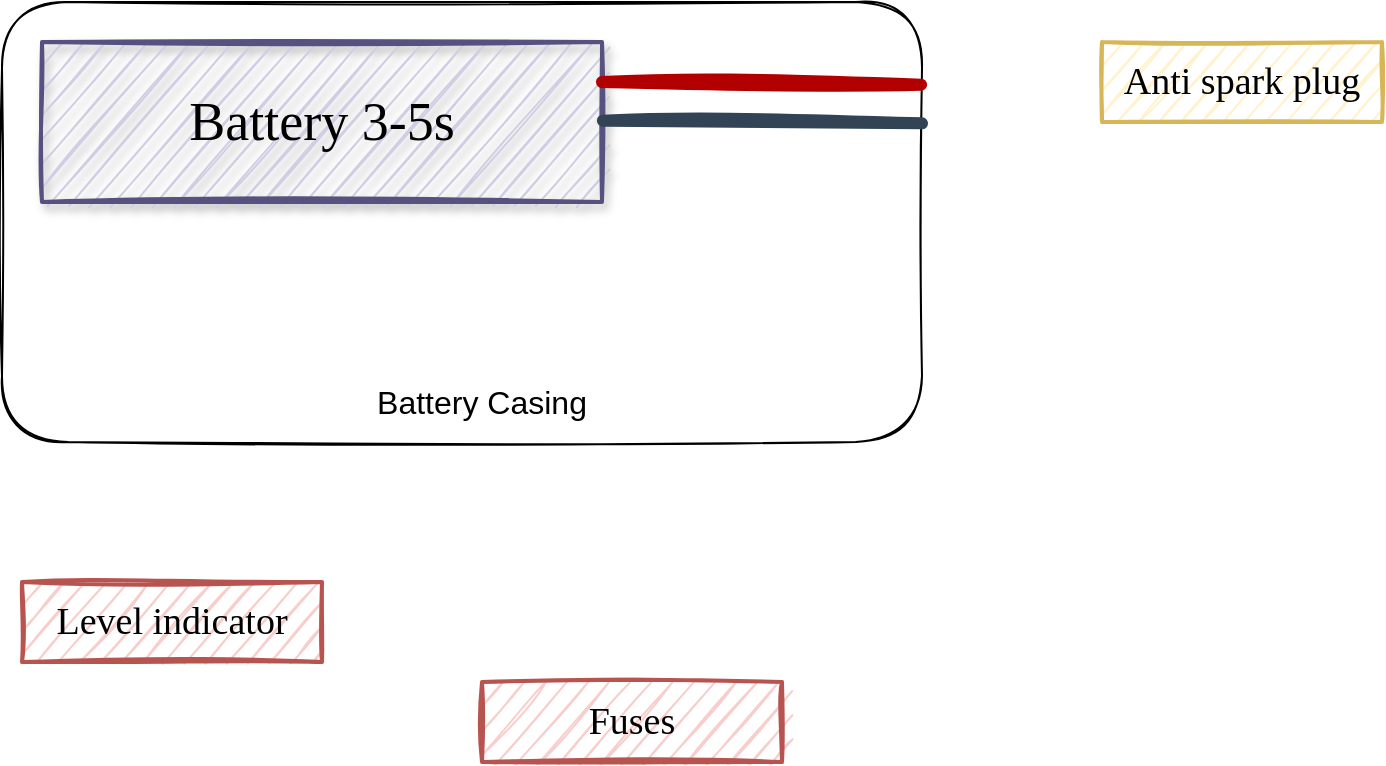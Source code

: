 <mxfile version="14.4.9" type="github">
  <diagram id="SXXWEeyV9By4NUEat3Ey" name="Page-1">
    <mxGraphModel dx="566" dy="605" grid="1" gridSize="10" guides="1" tooltips="1" connect="1" arrows="1" fold="1" page="1" pageScale="1" pageWidth="850" pageHeight="1100" math="0" shadow="0">
      <root>
        <mxCell id="0" />
        <mxCell id="1" parent="0" />
        <mxCell id="7ekd8FyxpCXXgJrS_oEB-4" value="" style="rounded=1;whiteSpace=wrap;html=1;sketch=1;shadow=0;" vertex="1" parent="1">
          <mxGeometry x="50" y="40" width="460" height="220" as="geometry" />
        </mxCell>
        <mxCell id="rGJi0qXOW82os7Kz2DqW-1" value="&lt;font face=&quot;Georgia&quot;&gt;&lt;span style=&quot;font-size: 27px&quot;&gt;Battery 3-5s&lt;/span&gt;&lt;/font&gt;" style="rounded=0;whiteSpace=wrap;html=1;glass=0;sketch=1;strokeWidth=2;shadow=1;fillStyle=hachure;fillColor=#d0cee2;strokeColor=#56517e;" parent="1" vertex="1">
          <mxGeometry x="70" y="60" width="280" height="80" as="geometry" />
        </mxCell>
        <mxCell id="7ekd8FyxpCXXgJrS_oEB-1" value="&lt;font face=&quot;Georgia&quot; style=&quot;font-size: 19px&quot;&gt;Level indicator&lt;/font&gt;" style="rounded=0;whiteSpace=wrap;html=1;glass=0;sketch=1;strokeWidth=2;shadow=0;fillStyle=hachure;fillColor=#f8cecc;strokeColor=#b85450;" vertex="1" parent="1">
          <mxGeometry x="60" y="330" width="150" height="40" as="geometry" />
        </mxCell>
        <mxCell id="7ekd8FyxpCXXgJrS_oEB-2" value="&lt;font face=&quot;Georgia&quot; style=&quot;font-size: 19px&quot;&gt;Anti spark plug&lt;/font&gt;" style="rounded=0;whiteSpace=wrap;html=1;glass=0;sketch=1;strokeWidth=2;shadow=0;fillStyle=hachure;fillColor=#fff2cc;strokeColor=#d6b656;gradientColor=#ffd966;" vertex="1" parent="1">
          <mxGeometry x="600" y="60" width="140" height="40" as="geometry" />
        </mxCell>
        <mxCell id="7ekd8FyxpCXXgJrS_oEB-3" value="&lt;font face=&quot;Georgia&quot; style=&quot;font-size: 19px&quot;&gt;Fuses&lt;/font&gt;" style="rounded=0;whiteSpace=wrap;html=1;glass=0;sketch=1;strokeWidth=2;shadow=0;fillStyle=hachure;fillColor=#f8cecc;strokeColor=#b85450;" vertex="1" parent="1">
          <mxGeometry x="290" y="380" width="150" height="40" as="geometry" />
        </mxCell>
        <mxCell id="7ekd8FyxpCXXgJrS_oEB-5" value="&lt;font style=&quot;font-size: 16px&quot;&gt;Battery Casing&lt;/font&gt;" style="text;html=1;strokeColor=none;fillColor=none;align=center;verticalAlign=middle;whiteSpace=wrap;rounded=0;shadow=0;sketch=0;" vertex="1" parent="1">
          <mxGeometry x="230" y="230" width="120" height="20" as="geometry" />
        </mxCell>
        <mxCell id="7ekd8FyxpCXXgJrS_oEB-8" value="" style="endArrow=none;html=1;exitX=1;exitY=0.25;exitDx=0;exitDy=0;entryX=0.999;entryY=0.188;entryDx=0;entryDy=0;entryPerimeter=0;strokeWidth=6;fillColor=#e51400;sketch=1;strokeColor=#B20000;" edge="1" parent="1" source="rGJi0qXOW82os7Kz2DqW-1" target="7ekd8FyxpCXXgJrS_oEB-4">
          <mxGeometry width="50" height="50" relative="1" as="geometry">
            <mxPoint x="290" y="200" as="sourcePoint" />
            <mxPoint x="540" y="100" as="targetPoint" />
          </mxGeometry>
        </mxCell>
        <mxCell id="7ekd8FyxpCXXgJrS_oEB-9" value="" style="endArrow=none;html=1;exitX=1;exitY=0.25;exitDx=0;exitDy=0;entryX=0.999;entryY=0.188;entryDx=0;entryDy=0;entryPerimeter=0;strokeWidth=6;fillColor=#647687;sketch=1;strokeColor=#314354;" edge="1" parent="1">
          <mxGeometry width="50" height="50" relative="1" as="geometry">
            <mxPoint x="350.46" y="99.32" as="sourcePoint" />
            <mxPoint x="510.0" y="100.68" as="targetPoint" />
          </mxGeometry>
        </mxCell>
      </root>
    </mxGraphModel>
  </diagram>
</mxfile>
